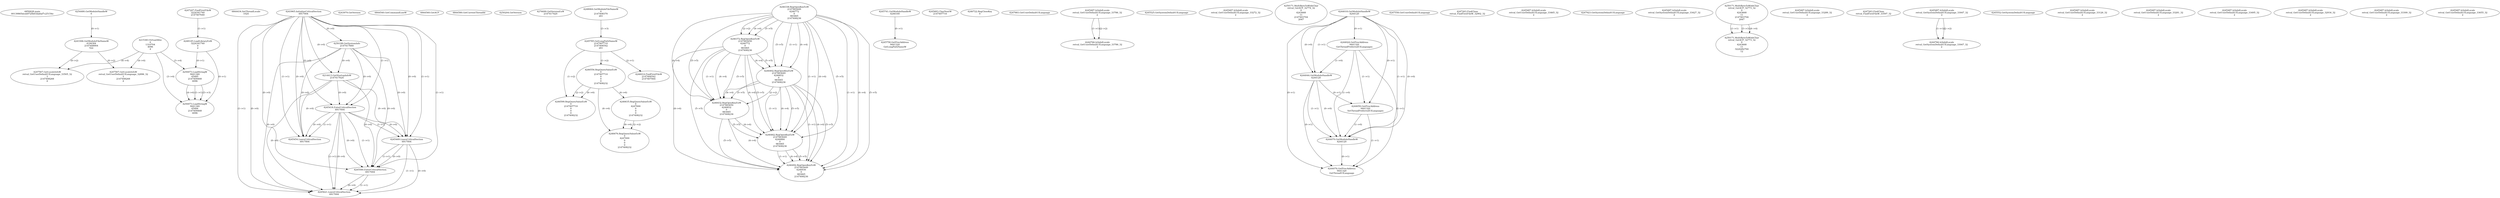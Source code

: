 // Global SCDG with merge call
digraph {
	0 [label="6850628.main
00139865dceb9720b03da6af7c25154e"]
	1 [label="4254480.GetModuleHandleW
0"]
	2 [label="6844434.SetThreadLocale
1024"]
	3 [label="4243965.InitializeCriticalSection
6917004"]
	4 [label="4243979.GetVersion
"]
	5 [label="4250188.GetSystemInfo
2147417660"]
	3 -> 5 [label="(0-->0)"]
	6 [label="6844540.GetCommandLineW
"]
	7 [label="4214413.GetStartupInfoW
2147417624"]
	3 -> 7 [label="(0-->0)"]
	5 -> 7 [label="(0-->0)"]
	8 [label="6844560.GetACP
"]
	9 [label="6844580.GetCurrentThreadId
"]
	10 [label="4250204.GetVersion
"]
	11 [label="4276690.GetVersionExW
2147417420"]
	12 [label="4243306.GetModuleFileNameW
4194304
2147408904
522"]
	1 -> 12 [label="(0-->1)"]
	13 [label="4248064.GetModuleFileNameW
0
2147408370
261"]
	14 [label="4215383.VirtualAlloc
0
1310704
4096
4"]
	15 [label="4246338.RegOpenKeyExW
2147483649
4246772
0
983065
2147408236"]
	16 [label="4246372.RegOpenKeyExW
2147483650
4246772
0
983065
2147408236"]
	15 -> 16 [label="(2-->2)"]
	15 -> 16 [label="(4-->4)"]
	15 -> 16 [label="(5-->5)"]
	17 [label="4246402.RegOpenKeyExW
2147483649
4246832
0
983065
2147408236"]
	15 -> 17 [label="(1-->1)"]
	15 -> 17 [label="(4-->4)"]
	16 -> 17 [label="(4-->4)"]
	15 -> 17 [label="(5-->5)"]
	16 -> 17 [label="(5-->5)"]
	18 [label="4246432.RegOpenKeyExW
2147483650
4246832
0
983065
2147408236"]
	16 -> 18 [label="(1-->1)"]
	17 -> 18 [label="(2-->2)"]
	15 -> 18 [label="(4-->4)"]
	16 -> 18 [label="(4-->4)"]
	17 -> 18 [label="(4-->4)"]
	15 -> 18 [label="(5-->5)"]
	16 -> 18 [label="(5-->5)"]
	17 -> 18 [label="(5-->5)"]
	19 [label="4246462.RegOpenKeyExW
2147483649
4246884
0
983065
2147408236"]
	15 -> 19 [label="(1-->1)"]
	17 -> 19 [label="(1-->1)"]
	15 -> 19 [label="(4-->4)"]
	16 -> 19 [label="(4-->4)"]
	17 -> 19 [label="(4-->4)"]
	18 -> 19 [label="(4-->4)"]
	15 -> 19 [label="(5-->5)"]
	16 -> 19 [label="(5-->5)"]
	17 -> 19 [label="(5-->5)"]
	18 -> 19 [label="(5-->5)"]
	20 [label="4245741.GetModuleHandleW
4246160"]
	21 [label="4245758.GetProcAddress
9441320
GetLongPathNameW"]
	20 -> 21 [label="(0-->1)"]
	22 [label="4245785.GetLongPathNameW
2147407710
2147406542
261"]
	13 -> 22 [label="(3-->3)"]
	23 [label="4245683.CharNextW
2147407716"]
	24 [label="4246556.RegQueryValueExW
0
2147407710
0
0
0
2147408232"]
	22 -> 24 [label="(1-->2)"]
	25 [label="4246635.RegQueryValueExW
0
4247000
0
0
0
2147408232"]
	24 -> 25 [label="(6-->6)"]
	26 [label="4246722.RegCloseKey
0"]
	27 [label="4247883.GetUserDefaultUILanguage
"]
	28 [label="4245418.EnterCriticalSection
6917004"]
	3 -> 28 [label="(1-->1)"]
	3 -> 28 [label="(0-->0)"]
	5 -> 28 [label="(0-->0)"]
	7 -> 28 [label="(0-->0)"]
	29 [label="4245469.LeaveCriticalSection
6917004"]
	3 -> 29 [label="(1-->1)"]
	28 -> 29 [label="(1-->1)"]
	3 -> 29 [label="(0-->0)"]
	5 -> 29 [label="(0-->0)"]
	7 -> 29 [label="(0-->0)"]
	28 -> 29 [label="(0-->0)"]
	30 [label="4245487.IsValidLocale
retval_GetUserDefaultUILanguage_33786_32
2"]
	31 [label="4244766.IsValidLocale
retval_GetUserDefaultUILanguage_33786_32
2"]
	30 -> 31 [label="(1-->1)"]
	30 -> 31 [label="(2-->2)"]
	32 [label="4245525.GetSystemDefaultUILanguage
"]
	33 [label="4245487.IsValidLocale
retval_GetUserDefaultUILanguage_33272_32
2"]
	34 [label="4250171.MultiByteToWideChar
retval_GetACP_32774_32
0
4243668
11
2147403704
2047"]
	35 [label="4244018.GetModuleHandleW
4244120"]
	36 [label="4244024.GetProcAddress
9441320
GetThreadPreferredUILanguages"]
	35 -> 36 [label="(0-->1)"]
	37 [label="4244044.GetModuleHandleW
4244120"]
	35 -> 37 [label="(1-->1)"]
	35 -> 37 [label="(0-->0)"]
	36 -> 37 [label="(1-->0)"]
	38 [label="4244050.GetProcAddress
9441320
SetThreadPreferredUILanguages"]
	35 -> 38 [label="(0-->1)"]
	36 -> 38 [label="(1-->1)"]
	37 -> 38 [label="(0-->1)"]
	39 [label="4244070.GetModuleHandleW
4244120"]
	35 -> 39 [label="(1-->1)"]
	37 -> 39 [label="(1-->1)"]
	35 -> 39 [label="(0-->0)"]
	36 -> 39 [label="(1-->0)"]
	37 -> 39 [label="(0-->0)"]
	38 -> 39 [label="(1-->0)"]
	40 [label="4244076.GetProcAddress
9441320
GetThreadUILanguage"]
	35 -> 40 [label="(0-->1)"]
	36 -> 40 [label="(1-->1)"]
	37 -> 40 [label="(0-->1)"]
	38 -> 40 [label="(1-->1)"]
	39 -> 40 [label="(0-->1)"]
	41 [label="4246599.RegQueryValueExW
0
2147407710
0
0
0
2147408232"]
	22 -> 41 [label="(1-->2)"]
	24 -> 41 [label="(2-->2)"]
	24 -> 41 [label="(6-->6)"]
	42 [label="4245454.LeaveCriticalSection
6917004"]
	3 -> 42 [label="(1-->1)"]
	28 -> 42 [label="(1-->1)"]
	3 -> 42 [label="(0-->0)"]
	5 -> 42 [label="(0-->0)"]
	7 -> 42 [label="(0-->0)"]
	28 -> 42 [label="(0-->0)"]
	43 [label="4247558.GetUserDefaultUILanguage
"]
	44 [label="4247567.GetLocaleInfoW
retval_GetUserDefaultUILanguage_32896_32
3
2147408268
4"]
	12 -> 44 [label="(0-->2)"]
	14 -> 44 [label="(4-->4)"]
	45 [label="4247247.FindFirstFileW
3224341740
2147407640"]
	46 [label="4247263.FindClose
retval_FindFirstFileW_32902_32"]
	47 [label="4248145.LoadLibraryExW
3224341740
0
2"]
	45 -> 47 [label="(1-->1)"]
	48 [label="4250073.LoadStringW
9441340
65485
2147409468
4096"]
	47 -> 48 [label="(0-->1)"]
	14 -> 48 [label="(3-->4)"]
	49 [label="4250073.LoadStringW
9441340
65484
2147409468
4096"]
	47 -> 49 [label="(0-->1)"]
	48 -> 49 [label="(1-->1)"]
	48 -> 49 [label="(3-->3)"]
	14 -> 49 [label="(3-->4)"]
	48 -> 49 [label="(4-->4)"]
	50 [label="4245487.IsValidLocale
retval_GetUserDefaultUILanguage_33465_32
2"]
	51 [label="4247923.GetSystemDefaultUILanguage
"]
	52 [label="4245487.IsValidLocale
retval_GetSystemDefaultUILanguage_33427_32
2"]
	53 [label="4250171.MultiByteToWideChar
retval_GetACP_32773_32
0
4243668
11
2147403704
2047"]
	54 [label="4250171.MultiByteToWideChar
retval_GetACP_32773_32
0
4243668
11
3224282764
12"]
	53 -> 54 [label="(1-->1)"]
	53 -> 54 [label="(3-->3)"]
	53 -> 54 [label="(4-->4)"]
	55 [label="4246014.FindFirstFileW
2147406542
2147407064"]
	22 -> 55 [label="(2-->1)"]
	56 [label="4245487.IsValidLocale
retval_GetUserDefaultUILanguage_33289_32
2"]
	57 [label="4245580.EnterCriticalSection
6917004"]
	3 -> 57 [label="(1-->1)"]
	28 -> 57 [label="(1-->1)"]
	29 -> 57 [label="(1-->1)"]
	3 -> 57 [label="(0-->0)"]
	5 -> 57 [label="(0-->0)"]
	7 -> 57 [label="(0-->0)"]
	28 -> 57 [label="(0-->0)"]
	29 -> 57 [label="(0-->0)"]
	58 [label="4245621.LeaveCriticalSection
6917004"]
	3 -> 58 [label="(1-->1)"]
	28 -> 58 [label="(1-->1)"]
	29 -> 58 [label="(1-->1)"]
	57 -> 58 [label="(1-->1)"]
	3 -> 58 [label="(0-->0)"]
	5 -> 58 [label="(0-->0)"]
	7 -> 58 [label="(0-->0)"]
	28 -> 58 [label="(0-->0)"]
	29 -> 58 [label="(0-->0)"]
	57 -> 58 [label="(0-->0)"]
	59 [label="4247567.GetLocaleInfoW
retval_GetUserDefaultUILanguage_33505_32
3
2147408268
4"]
	12 -> 59 [label="(0-->2)"]
	14 -> 59 [label="(4-->4)"]
	60 [label="4247263.FindClose
retval_FindFirstFileW_33597_32"]
	61 [label="4246492.RegOpenKeyExW
2147483649
4246936
0
983065
2147408236"]
	15 -> 61 [label="(1-->1)"]
	17 -> 61 [label="(1-->1)"]
	19 -> 61 [label="(1-->1)"]
	15 -> 61 [label="(4-->4)"]
	16 -> 61 [label="(4-->4)"]
	17 -> 61 [label="(4-->4)"]
	18 -> 61 [label="(4-->4)"]
	19 -> 61 [label="(4-->4)"]
	15 -> 61 [label="(5-->5)"]
	16 -> 61 [label="(5-->5)"]
	17 -> 61 [label="(5-->5)"]
	18 -> 61 [label="(5-->5)"]
	19 -> 61 [label="(5-->5)"]
	62 [label="4245487.IsValidLocale
retval_GetSystemDefaultUILanguage_33047_32
2"]
	63 [label="4244766.IsValidLocale
retval_GetSystemDefaultUILanguage_33047_32
2"]
	62 -> 63 [label="(1-->1)"]
	62 -> 63 [label="(2-->2)"]
	64 [label="4245552.GetSystemDefaultUILanguage
"]
	65 [label="4245487.IsValidLocale
retval_GetUserDefaultUILanguage_33126_32
2"]
	66 [label="4246676.RegQueryValueExW
0
4247000
0
0
0
2147408232"]
	25 -> 66 [label="(2-->2)"]
	24 -> 66 [label="(6-->6)"]
	25 -> 66 [label="(6-->6)"]
	67 [label="4245487.IsValidLocale
retval_GetUserDefaultUILanguage_33281_32
2"]
	68 [label="4245487.IsValidLocale
retval_GetUserDefaultUILanguage_33495_32
2"]
	69 [label="4245487.IsValidLocale
retval_GetUserDefaultUILanguage_32934_32
2"]
	70 [label="4245487.IsValidLocale
retval_GetUserDefaultUILanguage_33309_32
2"]
	71 [label="4245487.IsValidLocale
retval_GetUserDefaultUILanguage_33655_32
2"]
}
